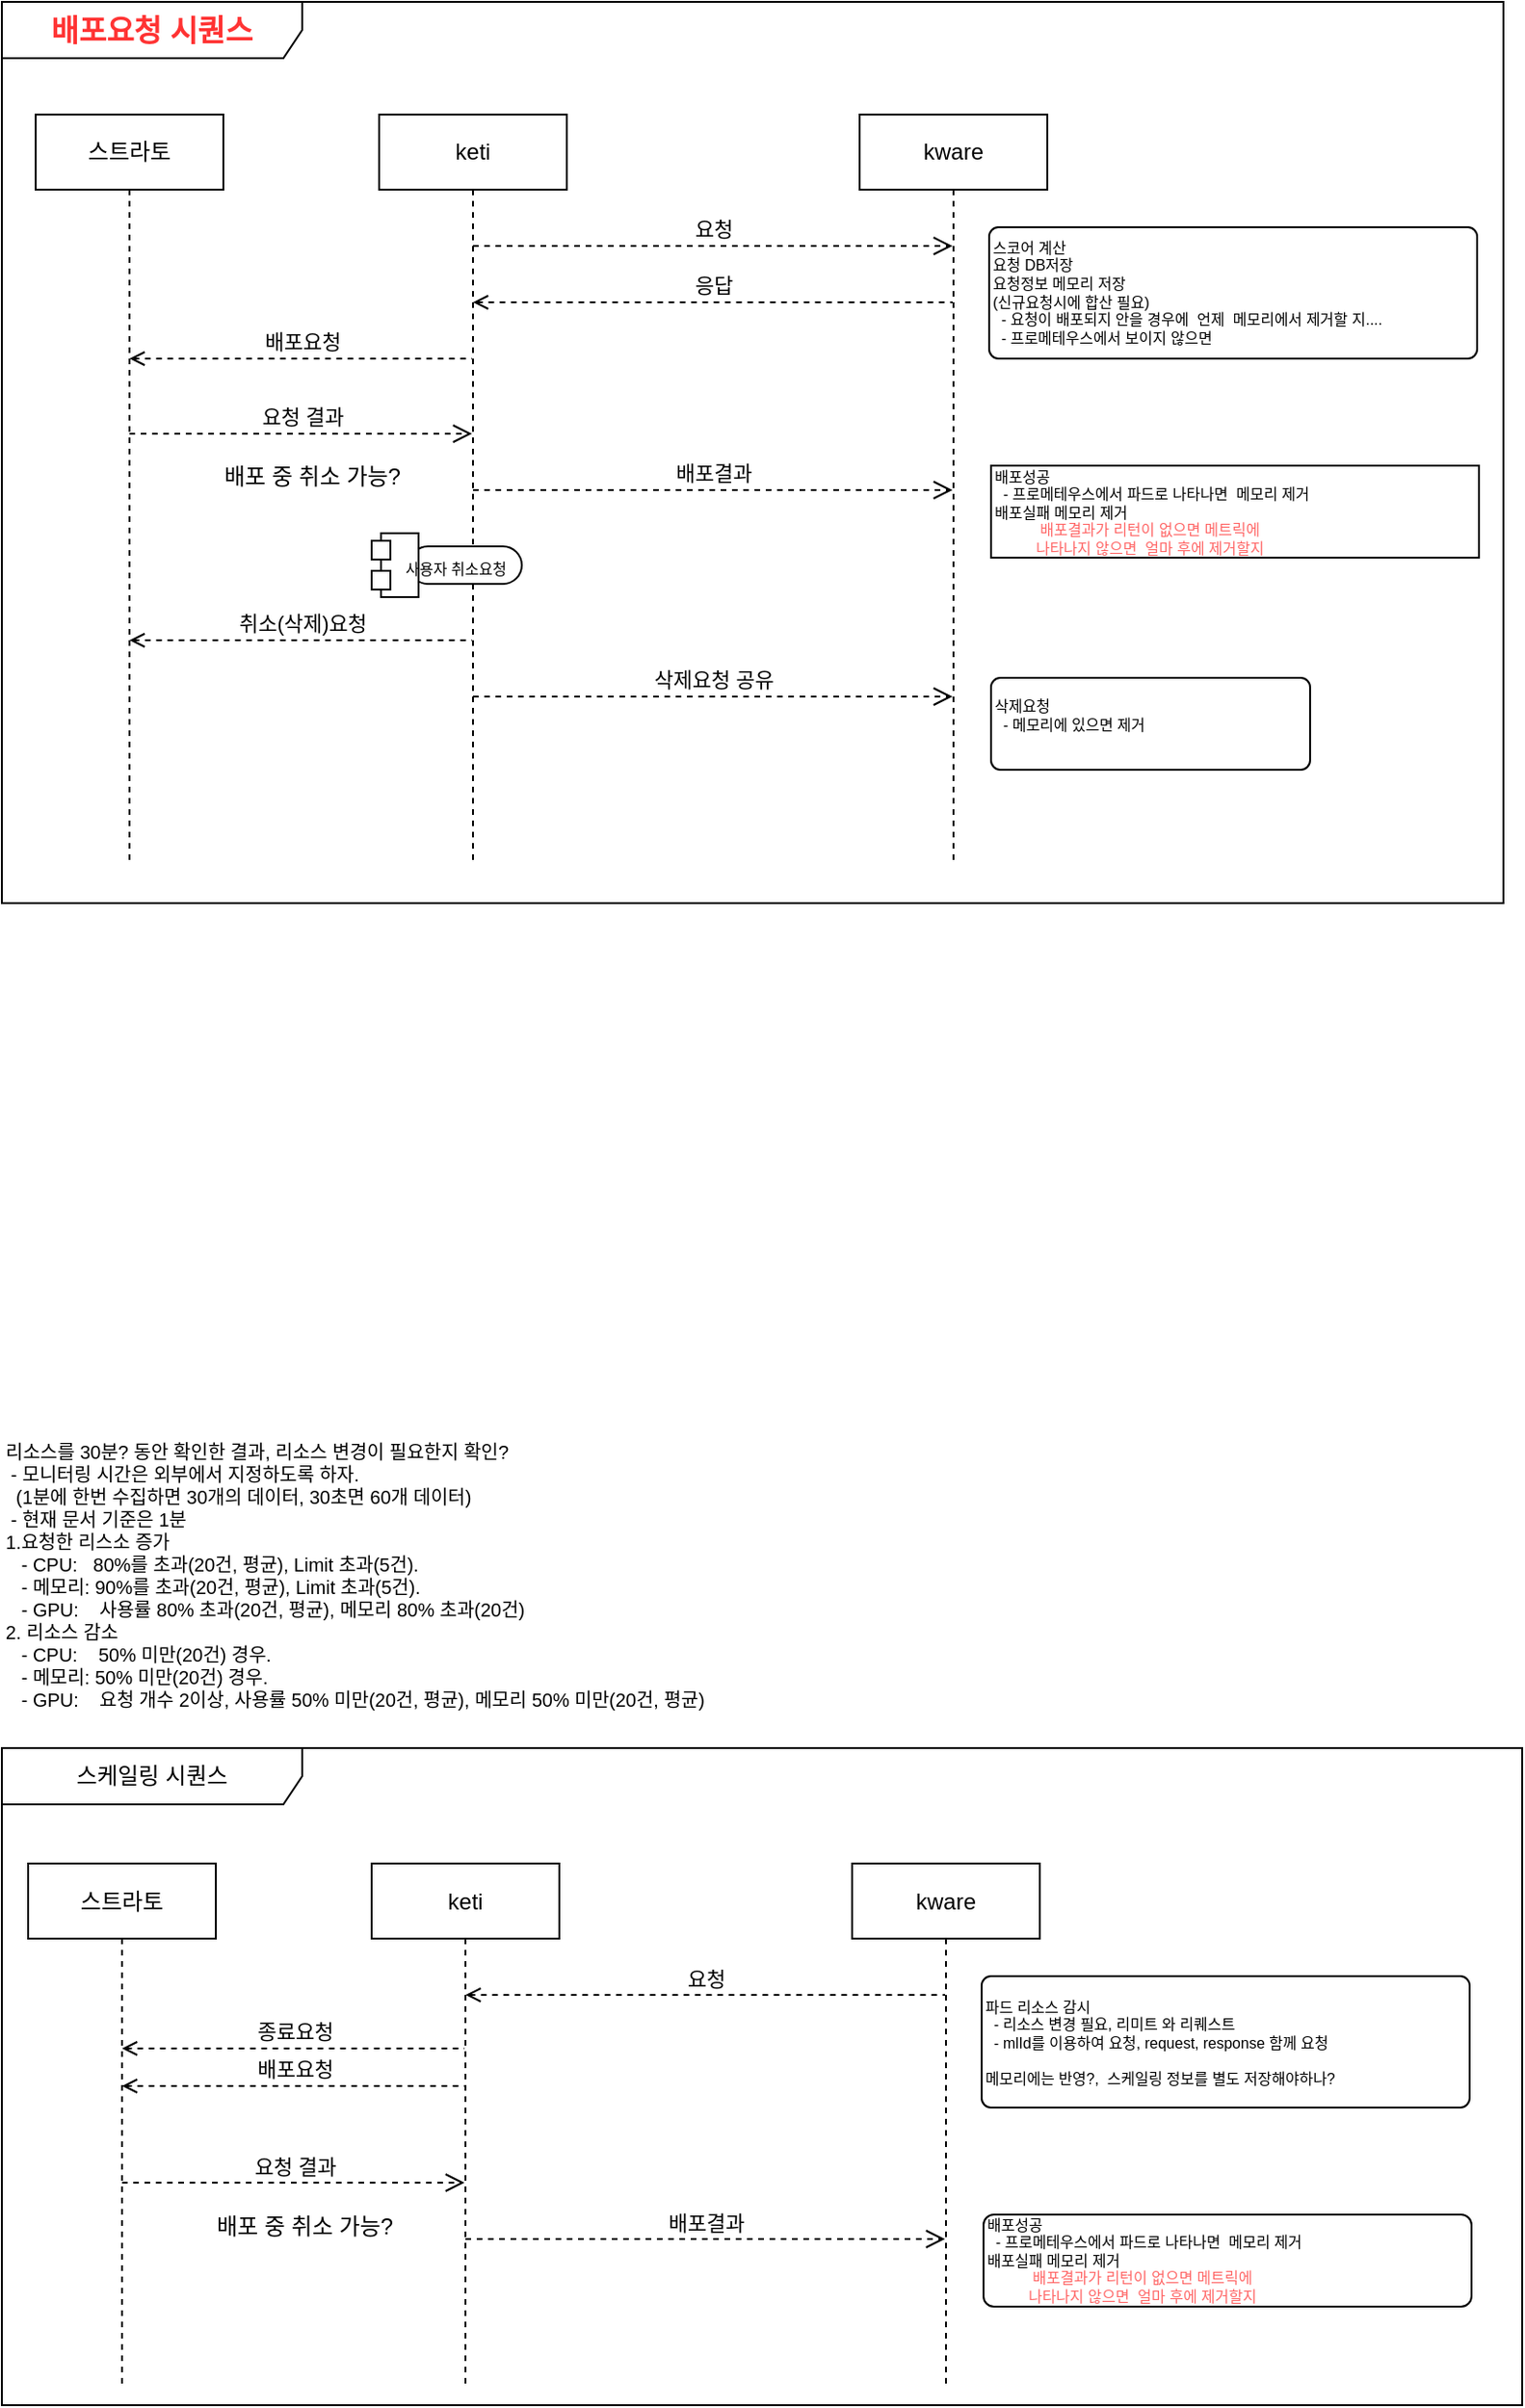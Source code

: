 <mxfile version="24.7.6">
  <diagram id="C5RBs43oDa-KdzZeNtuy" name="Page-1">
    <mxGraphModel grid="1" page="1" gridSize="10" guides="1" tooltips="1" connect="1" arrows="1" fold="1" pageScale="1" pageWidth="1169" pageHeight="827" math="0" shadow="0">
      <root>
        <mxCell id="WIyWlLk6GJQsqaUBKTNV-0" />
        <mxCell id="WIyWlLk6GJQsqaUBKTNV-1" parent="WIyWlLk6GJQsqaUBKTNV-0" />
        <mxCell id="rCgjhZR8ymQq1nHSnb3O-0" value="keti" style="shape=umlLifeline;perimeter=lifelinePerimeter;whiteSpace=wrap;html=1;container=1;dropTarget=0;collapsible=0;recursiveResize=0;outlineConnect=0;portConstraint=eastwest;newEdgeStyle={&quot;edgeStyle&quot;:&quot;elbowEdgeStyle&quot;,&quot;elbow&quot;:&quot;vertical&quot;,&quot;curved&quot;:0,&quot;rounded&quot;:0};" vertex="1" parent="WIyWlLk6GJQsqaUBKTNV-1">
          <mxGeometry x="277" y="1911.5" width="100" height="278.5" as="geometry" />
        </mxCell>
        <mxCell id="rCgjhZR8ymQq1nHSnb3O-1" value="kware" style="shape=umlLifeline;perimeter=lifelinePerimeter;whiteSpace=wrap;html=1;container=1;dropTarget=0;collapsible=0;recursiveResize=0;outlineConnect=0;portConstraint=eastwest;newEdgeStyle={&quot;edgeStyle&quot;:&quot;elbowEdgeStyle&quot;,&quot;elbow&quot;:&quot;vertical&quot;,&quot;curved&quot;:0,&quot;rounded&quot;:0};" vertex="1" parent="WIyWlLk6GJQsqaUBKTNV-1">
          <mxGeometry x="533" y="1911.5" width="100" height="278.5" as="geometry" />
        </mxCell>
        <mxCell id="rCgjhZR8ymQq1nHSnb3O-3" value="요청" style="endArrow=none;startArrow=open;endFill=0;startFill=0;endSize=8;html=1;verticalAlign=bottom;dashed=1;labelBackgroundColor=none;rounded=0;exitDx=0;exitDy=0;exitPerimeter=0;" edge="1" parent="WIyWlLk6GJQsqaUBKTNV-1" source="rCgjhZR8ymQq1nHSnb3O-0" target="rCgjhZR8ymQq1nHSnb3O-1">
          <mxGeometry width="160" relative="1" as="geometry">
            <mxPoint x="327.929" y="1991.5" as="sourcePoint" />
            <mxPoint x="592.5" y="1991.5" as="targetPoint" />
            <Array as="points">
              <mxPoint x="453" y="1981.5" />
            </Array>
          </mxGeometry>
        </mxCell>
        <mxCell id="rCgjhZR8ymQq1nHSnb3O-5" value="스트라토" style="shape=umlLifeline;perimeter=lifelinePerimeter;whiteSpace=wrap;html=1;container=1;dropTarget=0;collapsible=0;recursiveResize=0;outlineConnect=0;portConstraint=eastwest;newEdgeStyle={&quot;edgeStyle&quot;:&quot;elbowEdgeStyle&quot;,&quot;elbow&quot;:&quot;vertical&quot;,&quot;curved&quot;:0,&quot;rounded&quot;:0};" vertex="1" parent="WIyWlLk6GJQsqaUBKTNV-1">
          <mxGeometry x="94" y="1911.5" width="100" height="278.5" as="geometry" />
        </mxCell>
        <mxCell id="rCgjhZR8ymQq1nHSnb3O-6" value="종료요청" style="endArrow=none;startArrow=open;endFill=0;startFill=0;endSize=8;html=1;verticalAlign=bottom;dashed=1;labelBackgroundColor=none;rounded=0;" edge="1" parent="WIyWlLk6GJQsqaUBKTNV-1" source="rCgjhZR8ymQq1nHSnb3O-5" target="rCgjhZR8ymQq1nHSnb3O-0">
          <mxGeometry x="0.002" width="160" relative="1" as="geometry">
            <mxPoint x="153" y="2071.21" as="sourcePoint" />
            <mxPoint x="323" y="2071.5" as="targetPoint" />
            <mxPoint as="offset" />
            <Array as="points">
              <mxPoint x="250" y="2010" />
            </Array>
          </mxGeometry>
        </mxCell>
        <mxCell id="rCgjhZR8ymQq1nHSnb3O-7" value="요청 결과" style="endArrow=open;startArrow=none;endFill=0;startFill=0;endSize=8;html=1;verticalAlign=bottom;dashed=1;labelBackgroundColor=none;rounded=0;movable=1;resizable=1;rotatable=1;deletable=1;editable=1;locked=0;connectable=1;" edge="1" parent="WIyWlLk6GJQsqaUBKTNV-1" source="rCgjhZR8ymQq1nHSnb3O-5" target="rCgjhZR8ymQq1nHSnb3O-0">
          <mxGeometry width="160" relative="1" as="geometry">
            <mxPoint x="137.929" y="2113.5" as="sourcePoint" />
            <mxPoint x="322.5" y="2113.5" as="targetPoint" />
            <Array as="points">
              <mxPoint x="233" y="2081.5" />
            </Array>
          </mxGeometry>
        </mxCell>
        <mxCell id="rCgjhZR8ymQq1nHSnb3O-8" value="배포결과" style="endArrow=open;startArrow=none;endFill=0;startFill=0;endSize=8;html=1;verticalAlign=bottom;dashed=1;labelBackgroundColor=none;rounded=0;" edge="1" parent="WIyWlLk6GJQsqaUBKTNV-1" source="rCgjhZR8ymQq1nHSnb3O-0" target="rCgjhZR8ymQq1nHSnb3O-1">
          <mxGeometry width="160" relative="1" as="geometry">
            <mxPoint x="326.929" y="2111.5" as="sourcePoint" />
            <mxPoint x="582.5" y="2111.5" as="targetPoint" />
            <Array as="points">
              <mxPoint x="463" y="2111.5" />
            </Array>
          </mxGeometry>
        </mxCell>
        <mxCell id="rCgjhZR8ymQq1nHSnb3O-9" value="파드 리소스 감시&lt;div&gt;&amp;nbsp; - 리소스 변경 필요, 리미트 와 리퀘스트&amp;nbsp;&lt;br style=&quot;font-size: 8px;&quot;&gt;&amp;nbsp; - mlId를 이용하여 요청, request, response 함께 요청&lt;/div&gt;&lt;div&gt;&lt;br&gt;&lt;/div&gt;&lt;div&gt;메모리에는 반영?,&amp;nbsp; 스케일링 정보를 별도 저장해야하나?&lt;/div&gt;" style="html=1;align=left;verticalAlign=middle;rounded=1;absoluteArcSize=1;arcSize=10;dashed=0;whiteSpace=wrap;fontSize=8;" vertex="1" parent="WIyWlLk6GJQsqaUBKTNV-1">
          <mxGeometry x="602" y="1971.5" width="260" height="70" as="geometry" />
        </mxCell>
        <mxCell id="rCgjhZR8ymQq1nHSnb3O-10" value="배포성공&lt;div&gt;&amp;nbsp; -&amp;nbsp;&lt;span style=&quot;background-color: initial;&quot;&gt;프로메테우스에서 파드로 나타나면&amp;nbsp; 메모리 제거&lt;/span&gt;&lt;/div&gt;&lt;div&gt;&lt;span style=&quot;background-color: initial;&quot;&gt;배포실패 메모리 제거&lt;/span&gt;&lt;/div&gt;&lt;div style=&quot;text-align: center;&quot;&gt;&lt;span style=&quot;background-color: initial;&quot;&gt;&lt;font color=&quot;#ff6666&quot;&gt;배포결과가 리턴이 없으면 메트릭에&amp;nbsp;&lt;/font&gt;&lt;/span&gt;&lt;/div&gt;&lt;div style=&quot;text-align: center;&quot;&gt;&lt;span style=&quot;background-color: initial;&quot;&gt;&lt;font color=&quot;#ff6666&quot;&gt;나타나지 않으면&amp;nbsp; 얼마 후에 제거할지&lt;/font&gt;&amp;nbsp;&lt;/span&gt;&lt;/div&gt;" style="html=1;align=left;verticalAlign=middle;rounded=1;absoluteArcSize=1;arcSize=11;dashed=0;whiteSpace=wrap;fontSize=8;" vertex="1" parent="WIyWlLk6GJQsqaUBKTNV-1">
          <mxGeometry x="603" y="2098.5" width="260" height="49" as="geometry" />
        </mxCell>
        <mxCell id="rCgjhZR8ymQq1nHSnb3O-11" value="배포 중 취소 가능?" style="text;html=1;align=center;verticalAlign=middle;whiteSpace=wrap;rounded=0;" vertex="1" parent="WIyWlLk6GJQsqaUBKTNV-1">
          <mxGeometry x="182" y="2089.5" width="119" height="30" as="geometry" />
        </mxCell>
        <mxCell id="rCgjhZR8ymQq1nHSnb3O-27" value="스케일링 시퀀스" style="shape=umlFrame;whiteSpace=wrap;html=1;pointerEvents=0;recursiveResize=0;container=1;collapsible=0;width=160;rounded=0;dashed=0;strokeColor=default;align=center;verticalAlign=middle;fontFamily=Helvetica;fontSize=12;fontColor=default;fillColor=default;" vertex="1" parent="WIyWlLk6GJQsqaUBKTNV-1">
          <mxGeometry x="80" y="1850" width="810" height="350" as="geometry" />
        </mxCell>
        <mxCell id="rCgjhZR8ymQq1nHSnb3O-30" value="배포요청" style="endArrow=none;startArrow=open;endFill=0;startFill=0;endSize=8;html=1;verticalAlign=bottom;dashed=1;labelBackgroundColor=none;rounded=0;" edge="1" parent="WIyWlLk6GJQsqaUBKTNV-1" source="rCgjhZR8ymQq1nHSnb3O-5" target="rCgjhZR8ymQq1nHSnb3O-0">
          <mxGeometry x="0.002" width="160" relative="1" as="geometry">
            <mxPoint x="140" y="2060" as="sourcePoint" />
            <mxPoint x="330" y="2060" as="targetPoint" />
            <mxPoint as="offset" />
            <Array as="points">
              <mxPoint x="240" y="2030" />
            </Array>
          </mxGeometry>
        </mxCell>
        <mxCell id="rCgjhZR8ymQq1nHSnb3O-31" value="&lt;div&gt;리소스를 30분? 동안 확인한 결과, 리소스 변경이 필요한지 확인?&lt;/div&gt;&lt;div&gt;&amp;nbsp;- 모니터링 시간은 외부에서 지정하도록 하자.&lt;/div&gt;&lt;div&gt;&amp;nbsp; (1분에 한번 수집하면 30개의 데이터, 30초면 60개 데이터)&lt;/div&gt;&lt;div&gt;&amp;nbsp;- 현재 문서 기준은 1분&lt;/div&gt;&lt;div&gt;1.요청한 리스소 증가&lt;/div&gt;&lt;div&gt;&amp;nbsp; &amp;nbsp;- CPU:&amp;nbsp; &amp;nbsp;80%를 초과(20건, 평균), Limit 초과(5건).&lt;/div&gt;&lt;div&gt;&amp;nbsp; &amp;nbsp;- 메모리: 90%를 초과(20건, 평균), Limit 초과(5건).&lt;/div&gt;&lt;div&gt;&amp;nbsp; &amp;nbsp;- GPU:&amp;nbsp; &amp;nbsp; 사용률 80% 초과(20건, 평균), 메모리 80% 초과(20건)&lt;/div&gt;&lt;div&gt;2. 리소스 감소&lt;/div&gt;&lt;div&gt;&amp;nbsp; &amp;nbsp;- CPU:&amp;nbsp; &amp;nbsp; 50% 미만(20건) 경우.&amp;nbsp;&lt;/div&gt;&lt;div&gt;&amp;nbsp; &amp;nbsp;- 메모리: 50% 미만(20건) 경우.&lt;/div&gt;&lt;div&gt;&amp;nbsp; &amp;nbsp;- GPU:&amp;nbsp; &amp;nbsp; 요청 개수 2이상, 사용률 50% 미만(20건, 평균), 메모리 50% 미만(20건, 평균)&lt;/div&gt;" style="text;html=1;align=left;verticalAlign=top;whiteSpace=wrap;rounded=0;fontFamily=Helvetica;fontSize=10;fontColor=default;" vertex="1" parent="WIyWlLk6GJQsqaUBKTNV-1">
          <mxGeometry x="80" y="1680" width="530" height="160" as="geometry" />
        </mxCell>
        <mxCell id="rCgjhZR8ymQq1nHSnb3O-49" value="" style="group" connectable="0" vertex="1" parent="WIyWlLk6GJQsqaUBKTNV-1">
          <mxGeometry x="80" y="920" width="800" height="480" as="geometry" />
        </mxCell>
        <mxCell id="Wd4eCCSpOuWrWXLdo2BE-2" value="keti" style="shape=umlLifeline;perimeter=lifelinePerimeter;whiteSpace=wrap;html=1;container=1;dropTarget=0;collapsible=0;recursiveResize=0;outlineConnect=0;portConstraint=eastwest;newEdgeStyle={&quot;edgeStyle&quot;:&quot;elbowEdgeStyle&quot;,&quot;elbow&quot;:&quot;vertical&quot;,&quot;curved&quot;:0,&quot;rounded&quot;:0};" vertex="1" parent="rCgjhZR8ymQq1nHSnb3O-49">
          <mxGeometry x="201" y="60" width="100" height="400" as="geometry" />
        </mxCell>
        <mxCell id="Wd4eCCSpOuWrWXLdo2BE-3" value="kware" style="shape=umlLifeline;perimeter=lifelinePerimeter;whiteSpace=wrap;html=1;container=1;dropTarget=0;collapsible=0;recursiveResize=0;outlineConnect=0;portConstraint=eastwest;newEdgeStyle={&quot;edgeStyle&quot;:&quot;elbowEdgeStyle&quot;,&quot;elbow&quot;:&quot;vertical&quot;,&quot;curved&quot;:0,&quot;rounded&quot;:0};" vertex="1" parent="rCgjhZR8ymQq1nHSnb3O-49">
          <mxGeometry x="457" y="60" width="100" height="400" as="geometry" />
        </mxCell>
        <mxCell id="Wd4eCCSpOuWrWXLdo2BE-7" value="요청" style="endArrow=open;startArrow=none;endFill=0;startFill=0;endSize=8;html=1;verticalAlign=bottom;dashed=1;labelBackgroundColor=none;rounded=0;exitDx=0;exitDy=0;exitPerimeter=0;" edge="1" parent="rCgjhZR8ymQq1nHSnb3O-49" source="Wd4eCCSpOuWrWXLdo2BE-2" target="Wd4eCCSpOuWrWXLdo2BE-3">
          <mxGeometry width="160" relative="1" as="geometry">
            <mxPoint x="251.929" y="140" as="sourcePoint" />
            <mxPoint x="516.5" y="140" as="targetPoint" />
            <Array as="points">
              <mxPoint x="377" y="130" />
            </Array>
          </mxGeometry>
        </mxCell>
        <mxCell id="Wd4eCCSpOuWrWXLdo2BE-8" value="응답" style="endArrow=none;startArrow=open;endFill=0;startFill=0;endSize=8;html=1;verticalAlign=bottom;dashed=1;labelBackgroundColor=none;rounded=0;" edge="1" parent="rCgjhZR8ymQq1nHSnb3O-49" source="Wd4eCCSpOuWrWXLdo2BE-2" target="Wd4eCCSpOuWrWXLdo2BE-3">
          <mxGeometry width="160" relative="1" as="geometry">
            <mxPoint x="158" y="194" as="sourcePoint" />
            <mxPoint x="518" y="194" as="targetPoint" />
            <Array as="points">
              <mxPoint x="377" y="160" />
            </Array>
            <mxPoint as="offset" />
          </mxGeometry>
        </mxCell>
        <mxCell id="Wd4eCCSpOuWrWXLdo2BE-11" value="스트라토" style="shape=umlLifeline;perimeter=lifelinePerimeter;whiteSpace=wrap;html=1;container=1;dropTarget=0;collapsible=0;recursiveResize=0;outlineConnect=0;portConstraint=eastwest;newEdgeStyle={&quot;edgeStyle&quot;:&quot;elbowEdgeStyle&quot;,&quot;elbow&quot;:&quot;vertical&quot;,&quot;curved&quot;:0,&quot;rounded&quot;:0};" vertex="1" parent="rCgjhZR8ymQq1nHSnb3O-49">
          <mxGeometry x="18" y="60" width="100" height="400" as="geometry" />
        </mxCell>
        <mxCell id="Wd4eCCSpOuWrWXLdo2BE-12" value="배포요청" style="endArrow=none;startArrow=open;endFill=0;startFill=0;endSize=8;html=1;verticalAlign=bottom;dashed=1;labelBackgroundColor=none;rounded=0;" edge="1" parent="rCgjhZR8ymQq1nHSnb3O-49" source="Wd4eCCSpOuWrWXLdo2BE-11" target="Wd4eCCSpOuWrWXLdo2BE-2">
          <mxGeometry width="160" relative="1" as="geometry">
            <mxPoint x="77" y="219.71" as="sourcePoint" />
            <mxPoint x="247" y="220" as="targetPoint" />
            <mxPoint as="offset" />
            <Array as="points">
              <mxPoint x="167" y="190" />
            </Array>
          </mxGeometry>
        </mxCell>
        <mxCell id="Wd4eCCSpOuWrWXLdo2BE-13" value="요청 결과" style="endArrow=open;startArrow=none;endFill=0;startFill=0;endSize=8;html=1;verticalAlign=bottom;dashed=1;labelBackgroundColor=none;rounded=0;movable=1;resizable=1;rotatable=1;deletable=1;editable=1;locked=0;connectable=1;" edge="1" parent="rCgjhZR8ymQq1nHSnb3O-49" source="Wd4eCCSpOuWrWXLdo2BE-11" target="Wd4eCCSpOuWrWXLdo2BE-2">
          <mxGeometry width="160" relative="1" as="geometry">
            <mxPoint x="61.929" y="262" as="sourcePoint" />
            <mxPoint x="246.5" y="262" as="targetPoint" />
            <Array as="points">
              <mxPoint x="157" y="230" />
            </Array>
          </mxGeometry>
        </mxCell>
        <mxCell id="Wd4eCCSpOuWrWXLdo2BE-15" value="배포결과" style="endArrow=open;startArrow=none;endFill=0;startFill=0;endSize=8;html=1;verticalAlign=bottom;dashed=1;labelBackgroundColor=none;rounded=0;" edge="1" parent="rCgjhZR8ymQq1nHSnb3O-49" source="Wd4eCCSpOuWrWXLdo2BE-2" target="Wd4eCCSpOuWrWXLdo2BE-3">
          <mxGeometry width="160" relative="1" as="geometry">
            <mxPoint x="250.929" y="260" as="sourcePoint" />
            <mxPoint x="506.5" y="260" as="targetPoint" />
            <Array as="points">
              <mxPoint x="387" y="260" />
            </Array>
          </mxGeometry>
        </mxCell>
        <mxCell id="Wd4eCCSpOuWrWXLdo2BE-16" value="스코어 계산&lt;br style=&quot;font-size: 8px;&quot;&gt;요청 DB저장&lt;br style=&quot;font-size: 8px;&quot;&gt;요청정보 메모리 저장&lt;div style=&quot;font-size: 8px;&quot;&gt;(신규요청시에 합산 필요)&lt;/div&gt;&lt;div style=&quot;font-size: 8px;&quot;&gt;&amp;nbsp; - 요청이 배포되지 안을 경우에&amp;nbsp; 언제&amp;nbsp; 메모리에서 제거할 지....&lt;/div&gt;&lt;div style=&quot;font-size: 8px;&quot;&gt;&amp;nbsp; - 프로메테우스에서 보이지 않으면&lt;/div&gt;" style="html=1;align=left;verticalAlign=middle;rounded=1;absoluteArcSize=1;arcSize=10;dashed=0;whiteSpace=wrap;fontSize=8;" vertex="1" parent="rCgjhZR8ymQq1nHSnb3O-49">
          <mxGeometry x="526" y="120" width="260" height="70" as="geometry" />
        </mxCell>
        <mxCell id="Wd4eCCSpOuWrWXLdo2BE-17" value="배포성공&lt;div&gt;&amp;nbsp; -&amp;nbsp;&lt;span style=&quot;background-color: initial;&quot;&gt;프로메테우스에서 파드로 나타나면&amp;nbsp; 메모리 제거&lt;/span&gt;&lt;/div&gt;&lt;div&gt;&lt;span style=&quot;background-color: initial;&quot;&gt;배포실패 메모리 제거&lt;/span&gt;&lt;/div&gt;&lt;div style=&quot;text-align: center;&quot;&gt;&lt;span style=&quot;background-color: initial;&quot;&gt;&lt;font color=&quot;#ff6666&quot;&gt;배포결과가 리턴이 없으면 메트릭에&amp;nbsp;&lt;/font&gt;&lt;/span&gt;&lt;/div&gt;&lt;div style=&quot;text-align: center;&quot;&gt;&lt;span style=&quot;background-color: initial;&quot;&gt;&lt;font color=&quot;#ff6666&quot;&gt;나타나지 않으면&amp;nbsp; 얼마 후에 제거할지&lt;/font&gt;&amp;nbsp;&lt;/span&gt;&lt;/div&gt;" style="html=1;align=left;verticalAlign=middle;rounded=1;absoluteArcSize=1;arcSize=0;dashed=0;whiteSpace=wrap;fontSize=8;" vertex="1" parent="rCgjhZR8ymQq1nHSnb3O-49">
          <mxGeometry x="527" y="247" width="260" height="49" as="geometry" />
        </mxCell>
        <mxCell id="Wd4eCCSpOuWrWXLdo2BE-18" value="배포 중 취소 가능?" style="text;html=1;align=center;verticalAlign=middle;whiteSpace=wrap;rounded=0;" vertex="1" parent="rCgjhZR8ymQq1nHSnb3O-49">
          <mxGeometry x="106" y="238" width="119" height="30" as="geometry" />
        </mxCell>
        <mxCell id="Wd4eCCSpOuWrWXLdo2BE-19" value="&lt;font style=&quot;font-size: 8px;&quot;&gt;사용자 취소요청&lt;/font&gt;" style="shape=mxgraph.uml25.actionParams;html=1;align=center;verticalAlign=bottom;absoluteArcSize=1;arcSize=10;dashed=0;spacingLeft=10;spacingTop=5;whiteSpace=wrap;labelPosition=center;verticalLabelPosition=middle;" vertex="1" parent="rCgjhZR8ymQq1nHSnb3O-49">
          <mxGeometry x="197" y="290" width="80" height="20" as="geometry" />
        </mxCell>
        <mxCell id="Wd4eCCSpOuWrWXLdo2BE-20" value="취소(삭제)요청" style="endArrow=none;startArrow=open;endFill=0;startFill=0;endSize=8;html=1;verticalAlign=bottom;dashed=1;labelBackgroundColor=none;rounded=0;" edge="1" parent="rCgjhZR8ymQq1nHSnb3O-49" source="Wd4eCCSpOuWrWXLdo2BE-11" target="Wd4eCCSpOuWrWXLdo2BE-2">
          <mxGeometry width="160" relative="1" as="geometry">
            <mxPoint x="68" y="327" as="sourcePoint" />
            <mxPoint x="251" y="327" as="targetPoint" />
            <mxPoint as="offset" />
            <Array as="points">
              <mxPoint x="167" y="340" />
            </Array>
          </mxGeometry>
        </mxCell>
        <mxCell id="Wd4eCCSpOuWrWXLdo2BE-21" value="삭제요청 공유" style="endArrow=open;startArrow=none;endFill=0;startFill=0;endSize=8;html=1;verticalAlign=bottom;dashed=1;labelBackgroundColor=none;rounded=0;" edge="1" parent="rCgjhZR8ymQq1nHSnb3O-49" source="Wd4eCCSpOuWrWXLdo2BE-2" target="Wd4eCCSpOuWrWXLdo2BE-3">
          <mxGeometry width="160" relative="1" as="geometry">
            <mxPoint x="257" y="370" as="sourcePoint" />
            <mxPoint x="505" y="370" as="targetPoint" />
            <Array as="points">
              <mxPoint x="385" y="370" />
            </Array>
          </mxGeometry>
        </mxCell>
        <mxCell id="Wd4eCCSpOuWrWXLdo2BE-22" value="&lt;div&gt;삭제요청&lt;/div&gt;&lt;div&gt;&amp;nbsp; - 메모리에 있으면 제거&lt;div&gt;&lt;br&gt;&lt;/div&gt;&lt;/div&gt;" style="html=1;align=left;verticalAlign=middle;rounded=1;absoluteArcSize=1;arcSize=10;dashed=0;whiteSpace=wrap;fontSize=8;" vertex="1" parent="rCgjhZR8ymQq1nHSnb3O-49">
          <mxGeometry x="527" y="360" width="170" height="49" as="geometry" />
        </mxCell>
        <mxCell id="rCgjhZR8ymQq1nHSnb3O-29" value="배포요청 시퀀스" style="shape=umlFrame;whiteSpace=wrap;pointerEvents=0;recursiveResize=0;container=1;collapsible=0;width=160;rounded=0;dashed=0;strokeColor=default;align=center;verticalAlign=middle;fontFamily=Helvetica;fontSize=16;fontColor=#FF3333;fillColor=default;fontStyle=1;horizontal=1;labelBackgroundColor=none;spacing=2;html=1;" vertex="1" parent="rCgjhZR8ymQq1nHSnb3O-49">
          <mxGeometry width="800" height="480" as="geometry" />
        </mxCell>
      </root>
    </mxGraphModel>
  </diagram>
</mxfile>

